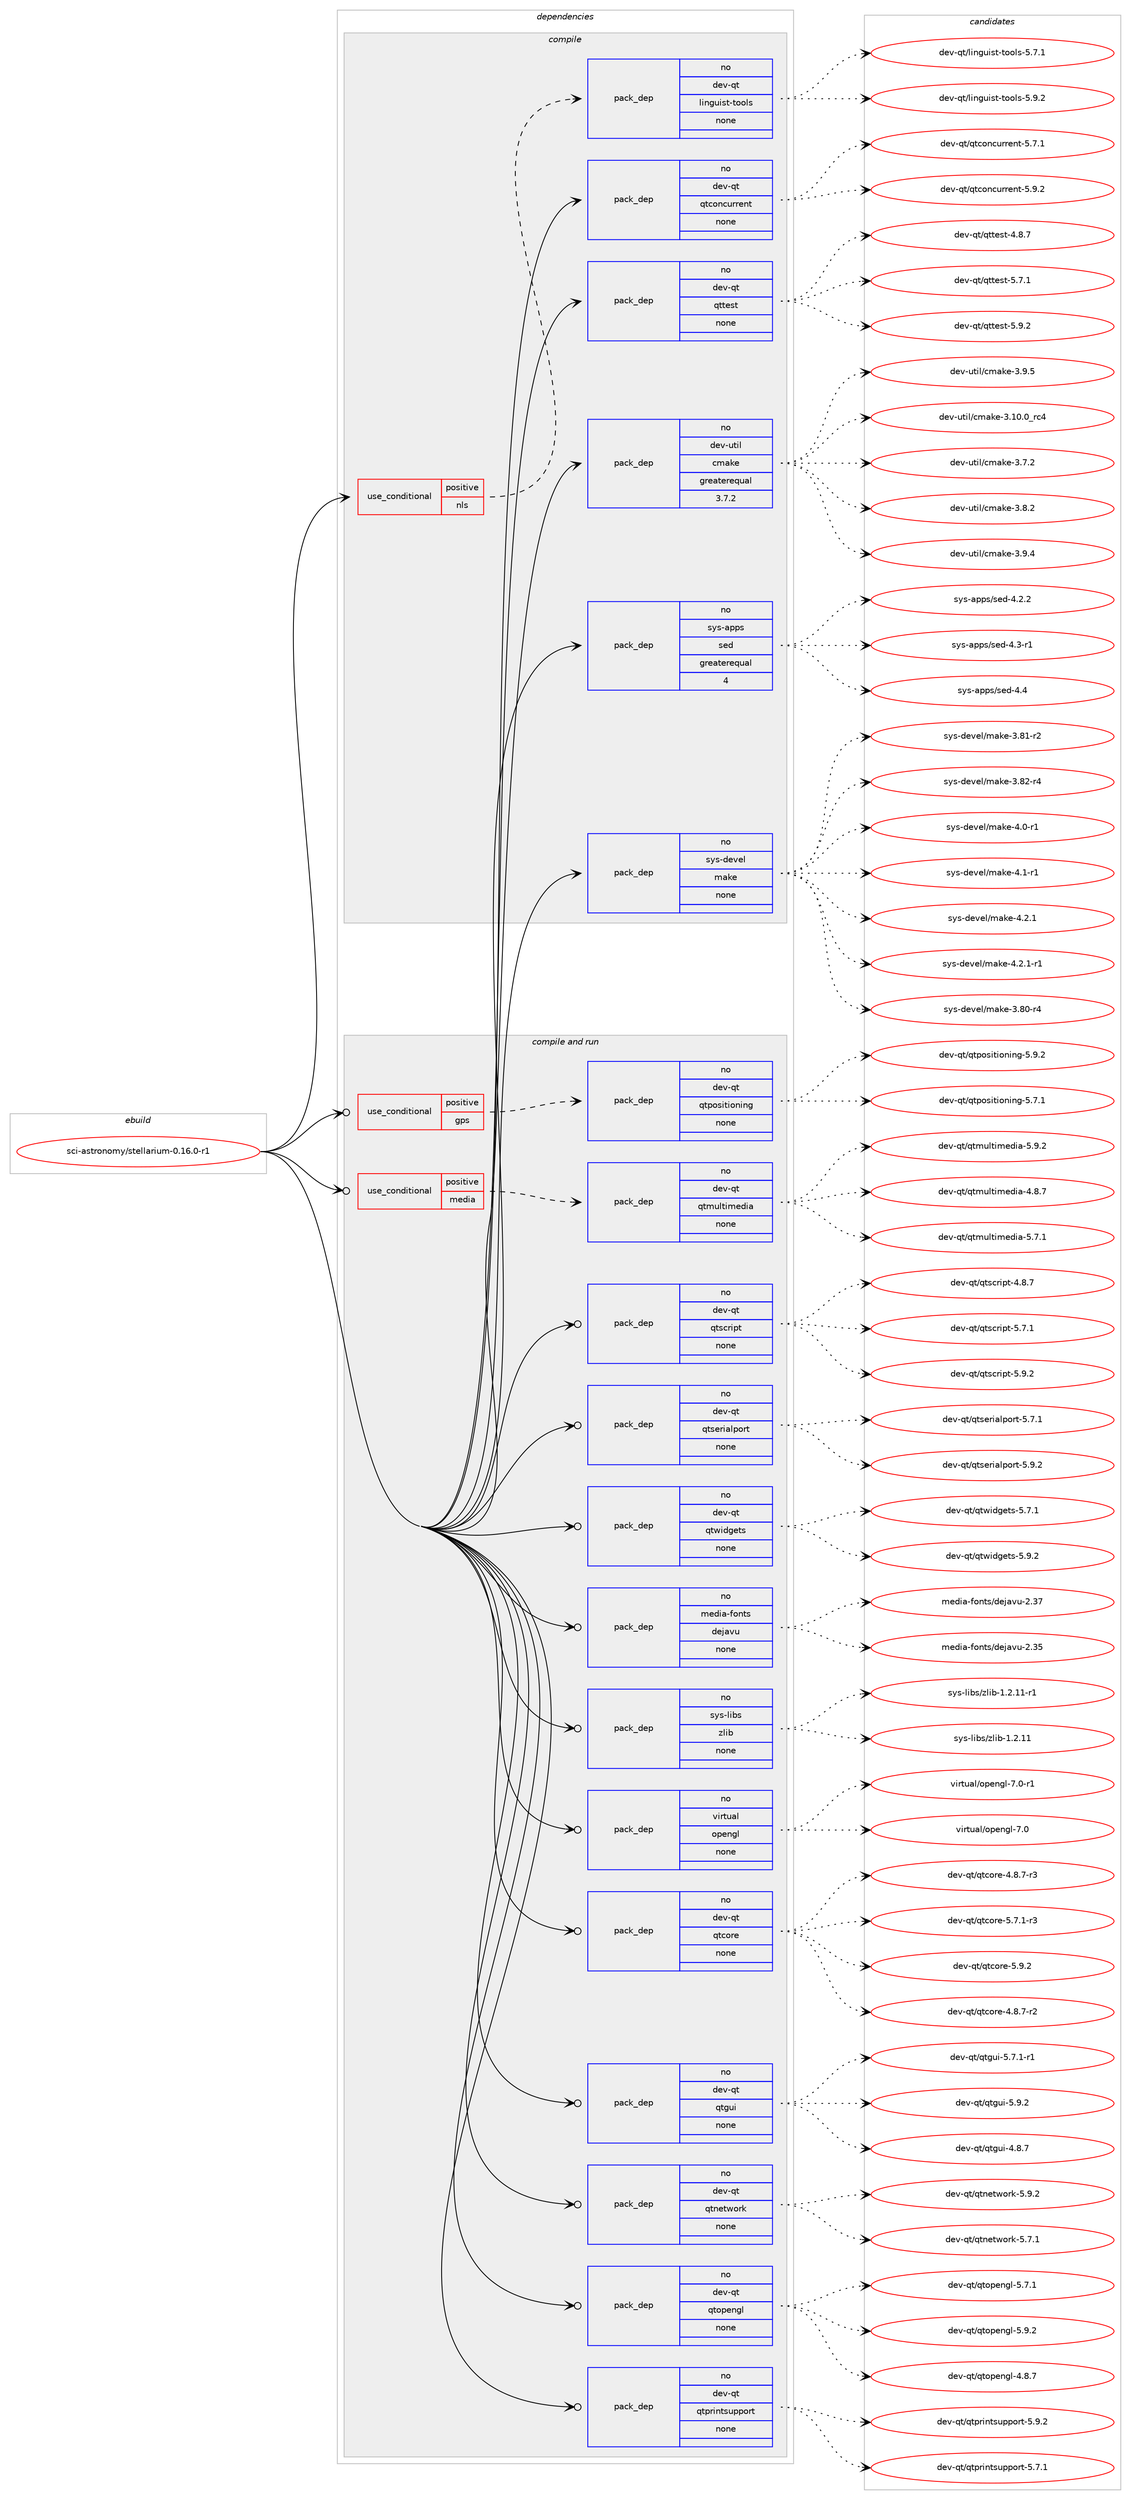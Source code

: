 digraph prolog {

# *************
# Graph options
# *************

newrank=true;
concentrate=true;
compound=true;
graph [rankdir=LR,fontname=Helvetica,fontsize=10,ranksep=1.5];#, ranksep=2.5, nodesep=0.2];
edge  [arrowhead=vee];
node  [fontname=Helvetica,fontsize=10];

# **********
# The ebuild
# **********

subgraph cluster_leftcol {
color=gray;
rank=same;
label=<<i>ebuild</i>>;
id [label="sci-astronomy/stellarium-0.16.0-r1", color=red, width=4, href="../sci-astronomy/stellarium-0.16.0-r1.svg"];
}

# ****************
# The dependencies
# ****************

subgraph cluster_midcol {
color=gray;
label=<<i>dependencies</i>>;
subgraph cluster_compile {
fillcolor="#eeeeee";
style=filled;
label=<<i>compile</i>>;
subgraph cond109179 {
dependency443891 [label=<<TABLE BORDER="0" CELLBORDER="1" CELLSPACING="0" CELLPADDING="4"><TR><TD ROWSPAN="3" CELLPADDING="10">use_conditional</TD></TR><TR><TD>positive</TD></TR><TR><TD>nls</TD></TR></TABLE>>, shape=none, color=red];
subgraph pack327042 {
dependency443892 [label=<<TABLE BORDER="0" CELLBORDER="1" CELLSPACING="0" CELLPADDING="4" WIDTH="220"><TR><TD ROWSPAN="6" CELLPADDING="30">pack_dep</TD></TR><TR><TD WIDTH="110">no</TD></TR><TR><TD>dev-qt</TD></TR><TR><TD>linguist-tools</TD></TR><TR><TD>none</TD></TR><TR><TD></TD></TR></TABLE>>, shape=none, color=blue];
}
dependency443891:e -> dependency443892:w [weight=20,style="dashed",arrowhead="vee"];
}
id:e -> dependency443891:w [weight=20,style="solid",arrowhead="vee"];
subgraph pack327043 {
dependency443893 [label=<<TABLE BORDER="0" CELLBORDER="1" CELLSPACING="0" CELLPADDING="4" WIDTH="220"><TR><TD ROWSPAN="6" CELLPADDING="30">pack_dep</TD></TR><TR><TD WIDTH="110">no</TD></TR><TR><TD>dev-qt</TD></TR><TR><TD>qtconcurrent</TD></TR><TR><TD>none</TD></TR><TR><TD></TD></TR></TABLE>>, shape=none, color=blue];
}
id:e -> dependency443893:w [weight=20,style="solid",arrowhead="vee"];
subgraph pack327044 {
dependency443894 [label=<<TABLE BORDER="0" CELLBORDER="1" CELLSPACING="0" CELLPADDING="4" WIDTH="220"><TR><TD ROWSPAN="6" CELLPADDING="30">pack_dep</TD></TR><TR><TD WIDTH="110">no</TD></TR><TR><TD>dev-qt</TD></TR><TR><TD>qttest</TD></TR><TR><TD>none</TD></TR><TR><TD></TD></TR></TABLE>>, shape=none, color=blue];
}
id:e -> dependency443894:w [weight=20,style="solid",arrowhead="vee"];
subgraph pack327045 {
dependency443895 [label=<<TABLE BORDER="0" CELLBORDER="1" CELLSPACING="0" CELLPADDING="4" WIDTH="220"><TR><TD ROWSPAN="6" CELLPADDING="30">pack_dep</TD></TR><TR><TD WIDTH="110">no</TD></TR><TR><TD>dev-util</TD></TR><TR><TD>cmake</TD></TR><TR><TD>greaterequal</TD></TR><TR><TD>3.7.2</TD></TR></TABLE>>, shape=none, color=blue];
}
id:e -> dependency443895:w [weight=20,style="solid",arrowhead="vee"];
subgraph pack327046 {
dependency443896 [label=<<TABLE BORDER="0" CELLBORDER="1" CELLSPACING="0" CELLPADDING="4" WIDTH="220"><TR><TD ROWSPAN="6" CELLPADDING="30">pack_dep</TD></TR><TR><TD WIDTH="110">no</TD></TR><TR><TD>sys-apps</TD></TR><TR><TD>sed</TD></TR><TR><TD>greaterequal</TD></TR><TR><TD>4</TD></TR></TABLE>>, shape=none, color=blue];
}
id:e -> dependency443896:w [weight=20,style="solid",arrowhead="vee"];
subgraph pack327047 {
dependency443897 [label=<<TABLE BORDER="0" CELLBORDER="1" CELLSPACING="0" CELLPADDING="4" WIDTH="220"><TR><TD ROWSPAN="6" CELLPADDING="30">pack_dep</TD></TR><TR><TD WIDTH="110">no</TD></TR><TR><TD>sys-devel</TD></TR><TR><TD>make</TD></TR><TR><TD>none</TD></TR><TR><TD></TD></TR></TABLE>>, shape=none, color=blue];
}
id:e -> dependency443897:w [weight=20,style="solid",arrowhead="vee"];
}
subgraph cluster_compileandrun {
fillcolor="#eeeeee";
style=filled;
label=<<i>compile and run</i>>;
subgraph cond109180 {
dependency443898 [label=<<TABLE BORDER="0" CELLBORDER="1" CELLSPACING="0" CELLPADDING="4"><TR><TD ROWSPAN="3" CELLPADDING="10">use_conditional</TD></TR><TR><TD>positive</TD></TR><TR><TD>gps</TD></TR></TABLE>>, shape=none, color=red];
subgraph pack327048 {
dependency443899 [label=<<TABLE BORDER="0" CELLBORDER="1" CELLSPACING="0" CELLPADDING="4" WIDTH="220"><TR><TD ROWSPAN="6" CELLPADDING="30">pack_dep</TD></TR><TR><TD WIDTH="110">no</TD></TR><TR><TD>dev-qt</TD></TR><TR><TD>qtpositioning</TD></TR><TR><TD>none</TD></TR><TR><TD></TD></TR></TABLE>>, shape=none, color=blue];
}
dependency443898:e -> dependency443899:w [weight=20,style="dashed",arrowhead="vee"];
}
id:e -> dependency443898:w [weight=20,style="solid",arrowhead="odotvee"];
subgraph cond109181 {
dependency443900 [label=<<TABLE BORDER="0" CELLBORDER="1" CELLSPACING="0" CELLPADDING="4"><TR><TD ROWSPAN="3" CELLPADDING="10">use_conditional</TD></TR><TR><TD>positive</TD></TR><TR><TD>media</TD></TR></TABLE>>, shape=none, color=red];
subgraph pack327049 {
dependency443901 [label=<<TABLE BORDER="0" CELLBORDER="1" CELLSPACING="0" CELLPADDING="4" WIDTH="220"><TR><TD ROWSPAN="6" CELLPADDING="30">pack_dep</TD></TR><TR><TD WIDTH="110">no</TD></TR><TR><TD>dev-qt</TD></TR><TR><TD>qtmultimedia</TD></TR><TR><TD>none</TD></TR><TR><TD></TD></TR></TABLE>>, shape=none, color=blue];
}
dependency443900:e -> dependency443901:w [weight=20,style="dashed",arrowhead="vee"];
}
id:e -> dependency443900:w [weight=20,style="solid",arrowhead="odotvee"];
subgraph pack327050 {
dependency443902 [label=<<TABLE BORDER="0" CELLBORDER="1" CELLSPACING="0" CELLPADDING="4" WIDTH="220"><TR><TD ROWSPAN="6" CELLPADDING="30">pack_dep</TD></TR><TR><TD WIDTH="110">no</TD></TR><TR><TD>dev-qt</TD></TR><TR><TD>qtcore</TD></TR><TR><TD>none</TD></TR><TR><TD></TD></TR></TABLE>>, shape=none, color=blue];
}
id:e -> dependency443902:w [weight=20,style="solid",arrowhead="odotvee"];
subgraph pack327051 {
dependency443903 [label=<<TABLE BORDER="0" CELLBORDER="1" CELLSPACING="0" CELLPADDING="4" WIDTH="220"><TR><TD ROWSPAN="6" CELLPADDING="30">pack_dep</TD></TR><TR><TD WIDTH="110">no</TD></TR><TR><TD>dev-qt</TD></TR><TR><TD>qtgui</TD></TR><TR><TD>none</TD></TR><TR><TD></TD></TR></TABLE>>, shape=none, color=blue];
}
id:e -> dependency443903:w [weight=20,style="solid",arrowhead="odotvee"];
subgraph pack327052 {
dependency443904 [label=<<TABLE BORDER="0" CELLBORDER="1" CELLSPACING="0" CELLPADDING="4" WIDTH="220"><TR><TD ROWSPAN="6" CELLPADDING="30">pack_dep</TD></TR><TR><TD WIDTH="110">no</TD></TR><TR><TD>dev-qt</TD></TR><TR><TD>qtnetwork</TD></TR><TR><TD>none</TD></TR><TR><TD></TD></TR></TABLE>>, shape=none, color=blue];
}
id:e -> dependency443904:w [weight=20,style="solid",arrowhead="odotvee"];
subgraph pack327053 {
dependency443905 [label=<<TABLE BORDER="0" CELLBORDER="1" CELLSPACING="0" CELLPADDING="4" WIDTH="220"><TR><TD ROWSPAN="6" CELLPADDING="30">pack_dep</TD></TR><TR><TD WIDTH="110">no</TD></TR><TR><TD>dev-qt</TD></TR><TR><TD>qtopengl</TD></TR><TR><TD>none</TD></TR><TR><TD></TD></TR></TABLE>>, shape=none, color=blue];
}
id:e -> dependency443905:w [weight=20,style="solid",arrowhead="odotvee"];
subgraph pack327054 {
dependency443906 [label=<<TABLE BORDER="0" CELLBORDER="1" CELLSPACING="0" CELLPADDING="4" WIDTH="220"><TR><TD ROWSPAN="6" CELLPADDING="30">pack_dep</TD></TR><TR><TD WIDTH="110">no</TD></TR><TR><TD>dev-qt</TD></TR><TR><TD>qtprintsupport</TD></TR><TR><TD>none</TD></TR><TR><TD></TD></TR></TABLE>>, shape=none, color=blue];
}
id:e -> dependency443906:w [weight=20,style="solid",arrowhead="odotvee"];
subgraph pack327055 {
dependency443907 [label=<<TABLE BORDER="0" CELLBORDER="1" CELLSPACING="0" CELLPADDING="4" WIDTH="220"><TR><TD ROWSPAN="6" CELLPADDING="30">pack_dep</TD></TR><TR><TD WIDTH="110">no</TD></TR><TR><TD>dev-qt</TD></TR><TR><TD>qtscript</TD></TR><TR><TD>none</TD></TR><TR><TD></TD></TR></TABLE>>, shape=none, color=blue];
}
id:e -> dependency443907:w [weight=20,style="solid",arrowhead="odotvee"];
subgraph pack327056 {
dependency443908 [label=<<TABLE BORDER="0" CELLBORDER="1" CELLSPACING="0" CELLPADDING="4" WIDTH="220"><TR><TD ROWSPAN="6" CELLPADDING="30">pack_dep</TD></TR><TR><TD WIDTH="110">no</TD></TR><TR><TD>dev-qt</TD></TR><TR><TD>qtserialport</TD></TR><TR><TD>none</TD></TR><TR><TD></TD></TR></TABLE>>, shape=none, color=blue];
}
id:e -> dependency443908:w [weight=20,style="solid",arrowhead="odotvee"];
subgraph pack327057 {
dependency443909 [label=<<TABLE BORDER="0" CELLBORDER="1" CELLSPACING="0" CELLPADDING="4" WIDTH="220"><TR><TD ROWSPAN="6" CELLPADDING="30">pack_dep</TD></TR><TR><TD WIDTH="110">no</TD></TR><TR><TD>dev-qt</TD></TR><TR><TD>qtwidgets</TD></TR><TR><TD>none</TD></TR><TR><TD></TD></TR></TABLE>>, shape=none, color=blue];
}
id:e -> dependency443909:w [weight=20,style="solid",arrowhead="odotvee"];
subgraph pack327058 {
dependency443910 [label=<<TABLE BORDER="0" CELLBORDER="1" CELLSPACING="0" CELLPADDING="4" WIDTH="220"><TR><TD ROWSPAN="6" CELLPADDING="30">pack_dep</TD></TR><TR><TD WIDTH="110">no</TD></TR><TR><TD>media-fonts</TD></TR><TR><TD>dejavu</TD></TR><TR><TD>none</TD></TR><TR><TD></TD></TR></TABLE>>, shape=none, color=blue];
}
id:e -> dependency443910:w [weight=20,style="solid",arrowhead="odotvee"];
subgraph pack327059 {
dependency443911 [label=<<TABLE BORDER="0" CELLBORDER="1" CELLSPACING="0" CELLPADDING="4" WIDTH="220"><TR><TD ROWSPAN="6" CELLPADDING="30">pack_dep</TD></TR><TR><TD WIDTH="110">no</TD></TR><TR><TD>sys-libs</TD></TR><TR><TD>zlib</TD></TR><TR><TD>none</TD></TR><TR><TD></TD></TR></TABLE>>, shape=none, color=blue];
}
id:e -> dependency443911:w [weight=20,style="solid",arrowhead="odotvee"];
subgraph pack327060 {
dependency443912 [label=<<TABLE BORDER="0" CELLBORDER="1" CELLSPACING="0" CELLPADDING="4" WIDTH="220"><TR><TD ROWSPAN="6" CELLPADDING="30">pack_dep</TD></TR><TR><TD WIDTH="110">no</TD></TR><TR><TD>virtual</TD></TR><TR><TD>opengl</TD></TR><TR><TD>none</TD></TR><TR><TD></TD></TR></TABLE>>, shape=none, color=blue];
}
id:e -> dependency443912:w [weight=20,style="solid",arrowhead="odotvee"];
}
subgraph cluster_run {
fillcolor="#eeeeee";
style=filled;
label=<<i>run</i>>;
}
}

# **************
# The candidates
# **************

subgraph cluster_choices {
rank=same;
color=gray;
label=<<i>candidates</i>>;

subgraph choice327042 {
color=black;
nodesep=1;
choice100101118451131164710810511010311710511511645116111111108115455346554649 [label="dev-qt/linguist-tools-5.7.1", color=red, width=4,href="../dev-qt/linguist-tools-5.7.1.svg"];
choice100101118451131164710810511010311710511511645116111111108115455346574650 [label="dev-qt/linguist-tools-5.9.2", color=red, width=4,href="../dev-qt/linguist-tools-5.9.2.svg"];
dependency443892:e -> choice100101118451131164710810511010311710511511645116111111108115455346554649:w [style=dotted,weight="100"];
dependency443892:e -> choice100101118451131164710810511010311710511511645116111111108115455346574650:w [style=dotted,weight="100"];
}
subgraph choice327043 {
color=black;
nodesep=1;
choice10010111845113116471131169911111099117114114101110116455346554649 [label="dev-qt/qtconcurrent-5.7.1", color=red, width=4,href="../dev-qt/qtconcurrent-5.7.1.svg"];
choice10010111845113116471131169911111099117114114101110116455346574650 [label="dev-qt/qtconcurrent-5.9.2", color=red, width=4,href="../dev-qt/qtconcurrent-5.9.2.svg"];
dependency443893:e -> choice10010111845113116471131169911111099117114114101110116455346554649:w [style=dotted,weight="100"];
dependency443893:e -> choice10010111845113116471131169911111099117114114101110116455346574650:w [style=dotted,weight="100"];
}
subgraph choice327044 {
color=black;
nodesep=1;
choice1001011184511311647113116116101115116455246564655 [label="dev-qt/qttest-4.8.7", color=red, width=4,href="../dev-qt/qttest-4.8.7.svg"];
choice1001011184511311647113116116101115116455346554649 [label="dev-qt/qttest-5.7.1", color=red, width=4,href="../dev-qt/qttest-5.7.1.svg"];
choice1001011184511311647113116116101115116455346574650 [label="dev-qt/qttest-5.9.2", color=red, width=4,href="../dev-qt/qttest-5.9.2.svg"];
dependency443894:e -> choice1001011184511311647113116116101115116455246564655:w [style=dotted,weight="100"];
dependency443894:e -> choice1001011184511311647113116116101115116455346554649:w [style=dotted,weight="100"];
dependency443894:e -> choice1001011184511311647113116116101115116455346574650:w [style=dotted,weight="100"];
}
subgraph choice327045 {
color=black;
nodesep=1;
choice1001011184511711610510847991099710710145514649484648951149952 [label="dev-util/cmake-3.10.0_rc4", color=red, width=4,href="../dev-util/cmake-3.10.0_rc4.svg"];
choice10010111845117116105108479910997107101455146554650 [label="dev-util/cmake-3.7.2", color=red, width=4,href="../dev-util/cmake-3.7.2.svg"];
choice10010111845117116105108479910997107101455146564650 [label="dev-util/cmake-3.8.2", color=red, width=4,href="../dev-util/cmake-3.8.2.svg"];
choice10010111845117116105108479910997107101455146574652 [label="dev-util/cmake-3.9.4", color=red, width=4,href="../dev-util/cmake-3.9.4.svg"];
choice10010111845117116105108479910997107101455146574653 [label="dev-util/cmake-3.9.5", color=red, width=4,href="../dev-util/cmake-3.9.5.svg"];
dependency443895:e -> choice1001011184511711610510847991099710710145514649484648951149952:w [style=dotted,weight="100"];
dependency443895:e -> choice10010111845117116105108479910997107101455146554650:w [style=dotted,weight="100"];
dependency443895:e -> choice10010111845117116105108479910997107101455146564650:w [style=dotted,weight="100"];
dependency443895:e -> choice10010111845117116105108479910997107101455146574652:w [style=dotted,weight="100"];
dependency443895:e -> choice10010111845117116105108479910997107101455146574653:w [style=dotted,weight="100"];
}
subgraph choice327046 {
color=black;
nodesep=1;
choice115121115459711211211547115101100455246504650 [label="sys-apps/sed-4.2.2", color=red, width=4,href="../sys-apps/sed-4.2.2.svg"];
choice115121115459711211211547115101100455246514511449 [label="sys-apps/sed-4.3-r1", color=red, width=4,href="../sys-apps/sed-4.3-r1.svg"];
choice11512111545971121121154711510110045524652 [label="sys-apps/sed-4.4", color=red, width=4,href="../sys-apps/sed-4.4.svg"];
dependency443896:e -> choice115121115459711211211547115101100455246504650:w [style=dotted,weight="100"];
dependency443896:e -> choice115121115459711211211547115101100455246514511449:w [style=dotted,weight="100"];
dependency443896:e -> choice11512111545971121121154711510110045524652:w [style=dotted,weight="100"];
}
subgraph choice327047 {
color=black;
nodesep=1;
choice11512111545100101118101108471099710710145514656484511452 [label="sys-devel/make-3.80-r4", color=red, width=4,href="../sys-devel/make-3.80-r4.svg"];
choice11512111545100101118101108471099710710145514656494511450 [label="sys-devel/make-3.81-r2", color=red, width=4,href="../sys-devel/make-3.81-r2.svg"];
choice11512111545100101118101108471099710710145514656504511452 [label="sys-devel/make-3.82-r4", color=red, width=4,href="../sys-devel/make-3.82-r4.svg"];
choice115121115451001011181011084710997107101455246484511449 [label="sys-devel/make-4.0-r1", color=red, width=4,href="../sys-devel/make-4.0-r1.svg"];
choice115121115451001011181011084710997107101455246494511449 [label="sys-devel/make-4.1-r1", color=red, width=4,href="../sys-devel/make-4.1-r1.svg"];
choice115121115451001011181011084710997107101455246504649 [label="sys-devel/make-4.2.1", color=red, width=4,href="../sys-devel/make-4.2.1.svg"];
choice1151211154510010111810110847109971071014552465046494511449 [label="sys-devel/make-4.2.1-r1", color=red, width=4,href="../sys-devel/make-4.2.1-r1.svg"];
dependency443897:e -> choice11512111545100101118101108471099710710145514656484511452:w [style=dotted,weight="100"];
dependency443897:e -> choice11512111545100101118101108471099710710145514656494511450:w [style=dotted,weight="100"];
dependency443897:e -> choice11512111545100101118101108471099710710145514656504511452:w [style=dotted,weight="100"];
dependency443897:e -> choice115121115451001011181011084710997107101455246484511449:w [style=dotted,weight="100"];
dependency443897:e -> choice115121115451001011181011084710997107101455246494511449:w [style=dotted,weight="100"];
dependency443897:e -> choice115121115451001011181011084710997107101455246504649:w [style=dotted,weight="100"];
dependency443897:e -> choice1151211154510010111810110847109971071014552465046494511449:w [style=dotted,weight="100"];
}
subgraph choice327048 {
color=black;
nodesep=1;
choice1001011184511311647113116112111115105116105111110105110103455346554649 [label="dev-qt/qtpositioning-5.7.1", color=red, width=4,href="../dev-qt/qtpositioning-5.7.1.svg"];
choice1001011184511311647113116112111115105116105111110105110103455346574650 [label="dev-qt/qtpositioning-5.9.2", color=red, width=4,href="../dev-qt/qtpositioning-5.9.2.svg"];
dependency443899:e -> choice1001011184511311647113116112111115105116105111110105110103455346554649:w [style=dotted,weight="100"];
dependency443899:e -> choice1001011184511311647113116112111115105116105111110105110103455346574650:w [style=dotted,weight="100"];
}
subgraph choice327049 {
color=black;
nodesep=1;
choice100101118451131164711311610911710811610510910110010597455246564655 [label="dev-qt/qtmultimedia-4.8.7", color=red, width=4,href="../dev-qt/qtmultimedia-4.8.7.svg"];
choice100101118451131164711311610911710811610510910110010597455346554649 [label="dev-qt/qtmultimedia-5.7.1", color=red, width=4,href="../dev-qt/qtmultimedia-5.7.1.svg"];
choice100101118451131164711311610911710811610510910110010597455346574650 [label="dev-qt/qtmultimedia-5.9.2", color=red, width=4,href="../dev-qt/qtmultimedia-5.9.2.svg"];
dependency443901:e -> choice100101118451131164711311610911710811610510910110010597455246564655:w [style=dotted,weight="100"];
dependency443901:e -> choice100101118451131164711311610911710811610510910110010597455346554649:w [style=dotted,weight="100"];
dependency443901:e -> choice100101118451131164711311610911710811610510910110010597455346574650:w [style=dotted,weight="100"];
}
subgraph choice327050 {
color=black;
nodesep=1;
choice1001011184511311647113116991111141014552465646554511450 [label="dev-qt/qtcore-4.8.7-r2", color=red, width=4,href="../dev-qt/qtcore-4.8.7-r2.svg"];
choice1001011184511311647113116991111141014552465646554511451 [label="dev-qt/qtcore-4.8.7-r3", color=red, width=4,href="../dev-qt/qtcore-4.8.7-r3.svg"];
choice1001011184511311647113116991111141014553465546494511451 [label="dev-qt/qtcore-5.7.1-r3", color=red, width=4,href="../dev-qt/qtcore-5.7.1-r3.svg"];
choice100101118451131164711311699111114101455346574650 [label="dev-qt/qtcore-5.9.2", color=red, width=4,href="../dev-qt/qtcore-5.9.2.svg"];
dependency443902:e -> choice1001011184511311647113116991111141014552465646554511450:w [style=dotted,weight="100"];
dependency443902:e -> choice1001011184511311647113116991111141014552465646554511451:w [style=dotted,weight="100"];
dependency443902:e -> choice1001011184511311647113116991111141014553465546494511451:w [style=dotted,weight="100"];
dependency443902:e -> choice100101118451131164711311699111114101455346574650:w [style=dotted,weight="100"];
}
subgraph choice327051 {
color=black;
nodesep=1;
choice1001011184511311647113116103117105455246564655 [label="dev-qt/qtgui-4.8.7", color=red, width=4,href="../dev-qt/qtgui-4.8.7.svg"];
choice10010111845113116471131161031171054553465546494511449 [label="dev-qt/qtgui-5.7.1-r1", color=red, width=4,href="../dev-qt/qtgui-5.7.1-r1.svg"];
choice1001011184511311647113116103117105455346574650 [label="dev-qt/qtgui-5.9.2", color=red, width=4,href="../dev-qt/qtgui-5.9.2.svg"];
dependency443903:e -> choice1001011184511311647113116103117105455246564655:w [style=dotted,weight="100"];
dependency443903:e -> choice10010111845113116471131161031171054553465546494511449:w [style=dotted,weight="100"];
dependency443903:e -> choice1001011184511311647113116103117105455346574650:w [style=dotted,weight="100"];
}
subgraph choice327052 {
color=black;
nodesep=1;
choice1001011184511311647113116110101116119111114107455346554649 [label="dev-qt/qtnetwork-5.7.1", color=red, width=4,href="../dev-qt/qtnetwork-5.7.1.svg"];
choice1001011184511311647113116110101116119111114107455346574650 [label="dev-qt/qtnetwork-5.9.2", color=red, width=4,href="../dev-qt/qtnetwork-5.9.2.svg"];
dependency443904:e -> choice1001011184511311647113116110101116119111114107455346554649:w [style=dotted,weight="100"];
dependency443904:e -> choice1001011184511311647113116110101116119111114107455346574650:w [style=dotted,weight="100"];
}
subgraph choice327053 {
color=black;
nodesep=1;
choice1001011184511311647113116111112101110103108455246564655 [label="dev-qt/qtopengl-4.8.7", color=red, width=4,href="../dev-qt/qtopengl-4.8.7.svg"];
choice1001011184511311647113116111112101110103108455346554649 [label="dev-qt/qtopengl-5.7.1", color=red, width=4,href="../dev-qt/qtopengl-5.7.1.svg"];
choice1001011184511311647113116111112101110103108455346574650 [label="dev-qt/qtopengl-5.9.2", color=red, width=4,href="../dev-qt/qtopengl-5.9.2.svg"];
dependency443905:e -> choice1001011184511311647113116111112101110103108455246564655:w [style=dotted,weight="100"];
dependency443905:e -> choice1001011184511311647113116111112101110103108455346554649:w [style=dotted,weight="100"];
dependency443905:e -> choice1001011184511311647113116111112101110103108455346574650:w [style=dotted,weight="100"];
}
subgraph choice327054 {
color=black;
nodesep=1;
choice1001011184511311647113116112114105110116115117112112111114116455346554649 [label="dev-qt/qtprintsupport-5.7.1", color=red, width=4,href="../dev-qt/qtprintsupport-5.7.1.svg"];
choice1001011184511311647113116112114105110116115117112112111114116455346574650 [label="dev-qt/qtprintsupport-5.9.2", color=red, width=4,href="../dev-qt/qtprintsupport-5.9.2.svg"];
dependency443906:e -> choice1001011184511311647113116112114105110116115117112112111114116455346554649:w [style=dotted,weight="100"];
dependency443906:e -> choice1001011184511311647113116112114105110116115117112112111114116455346574650:w [style=dotted,weight="100"];
}
subgraph choice327055 {
color=black;
nodesep=1;
choice100101118451131164711311611599114105112116455246564655 [label="dev-qt/qtscript-4.8.7", color=red, width=4,href="../dev-qt/qtscript-4.8.7.svg"];
choice100101118451131164711311611599114105112116455346554649 [label="dev-qt/qtscript-5.7.1", color=red, width=4,href="../dev-qt/qtscript-5.7.1.svg"];
choice100101118451131164711311611599114105112116455346574650 [label="dev-qt/qtscript-5.9.2", color=red, width=4,href="../dev-qt/qtscript-5.9.2.svg"];
dependency443907:e -> choice100101118451131164711311611599114105112116455246564655:w [style=dotted,weight="100"];
dependency443907:e -> choice100101118451131164711311611599114105112116455346554649:w [style=dotted,weight="100"];
dependency443907:e -> choice100101118451131164711311611599114105112116455346574650:w [style=dotted,weight="100"];
}
subgraph choice327056 {
color=black;
nodesep=1;
choice100101118451131164711311611510111410597108112111114116455346554649 [label="dev-qt/qtserialport-5.7.1", color=red, width=4,href="../dev-qt/qtserialport-5.7.1.svg"];
choice100101118451131164711311611510111410597108112111114116455346574650 [label="dev-qt/qtserialport-5.9.2", color=red, width=4,href="../dev-qt/qtserialport-5.9.2.svg"];
dependency443908:e -> choice100101118451131164711311611510111410597108112111114116455346554649:w [style=dotted,weight="100"];
dependency443908:e -> choice100101118451131164711311611510111410597108112111114116455346574650:w [style=dotted,weight="100"];
}
subgraph choice327057 {
color=black;
nodesep=1;
choice1001011184511311647113116119105100103101116115455346554649 [label="dev-qt/qtwidgets-5.7.1", color=red, width=4,href="../dev-qt/qtwidgets-5.7.1.svg"];
choice1001011184511311647113116119105100103101116115455346574650 [label="dev-qt/qtwidgets-5.9.2", color=red, width=4,href="../dev-qt/qtwidgets-5.9.2.svg"];
dependency443909:e -> choice1001011184511311647113116119105100103101116115455346554649:w [style=dotted,weight="100"];
dependency443909:e -> choice1001011184511311647113116119105100103101116115455346574650:w [style=dotted,weight="100"];
}
subgraph choice327058 {
color=black;
nodesep=1;
choice109101100105974510211111011611547100101106971181174550465153 [label="media-fonts/dejavu-2.35", color=red, width=4,href="../media-fonts/dejavu-2.35.svg"];
choice109101100105974510211111011611547100101106971181174550465155 [label="media-fonts/dejavu-2.37", color=red, width=4,href="../media-fonts/dejavu-2.37.svg"];
dependency443910:e -> choice109101100105974510211111011611547100101106971181174550465153:w [style=dotted,weight="100"];
dependency443910:e -> choice109101100105974510211111011611547100101106971181174550465155:w [style=dotted,weight="100"];
}
subgraph choice327059 {
color=black;
nodesep=1;
choice1151211154510810598115471221081059845494650464949 [label="sys-libs/zlib-1.2.11", color=red, width=4,href="../sys-libs/zlib-1.2.11.svg"];
choice11512111545108105981154712210810598454946504649494511449 [label="sys-libs/zlib-1.2.11-r1", color=red, width=4,href="../sys-libs/zlib-1.2.11-r1.svg"];
dependency443911:e -> choice1151211154510810598115471221081059845494650464949:w [style=dotted,weight="100"];
dependency443911:e -> choice11512111545108105981154712210810598454946504649494511449:w [style=dotted,weight="100"];
}
subgraph choice327060 {
color=black;
nodesep=1;
choice118105114116117971084711111210111010310845554648 [label="virtual/opengl-7.0", color=red, width=4,href="../virtual/opengl-7.0.svg"];
choice1181051141161179710847111112101110103108455546484511449 [label="virtual/opengl-7.0-r1", color=red, width=4,href="../virtual/opengl-7.0-r1.svg"];
dependency443912:e -> choice118105114116117971084711111210111010310845554648:w [style=dotted,weight="100"];
dependency443912:e -> choice1181051141161179710847111112101110103108455546484511449:w [style=dotted,weight="100"];
}
}

}
